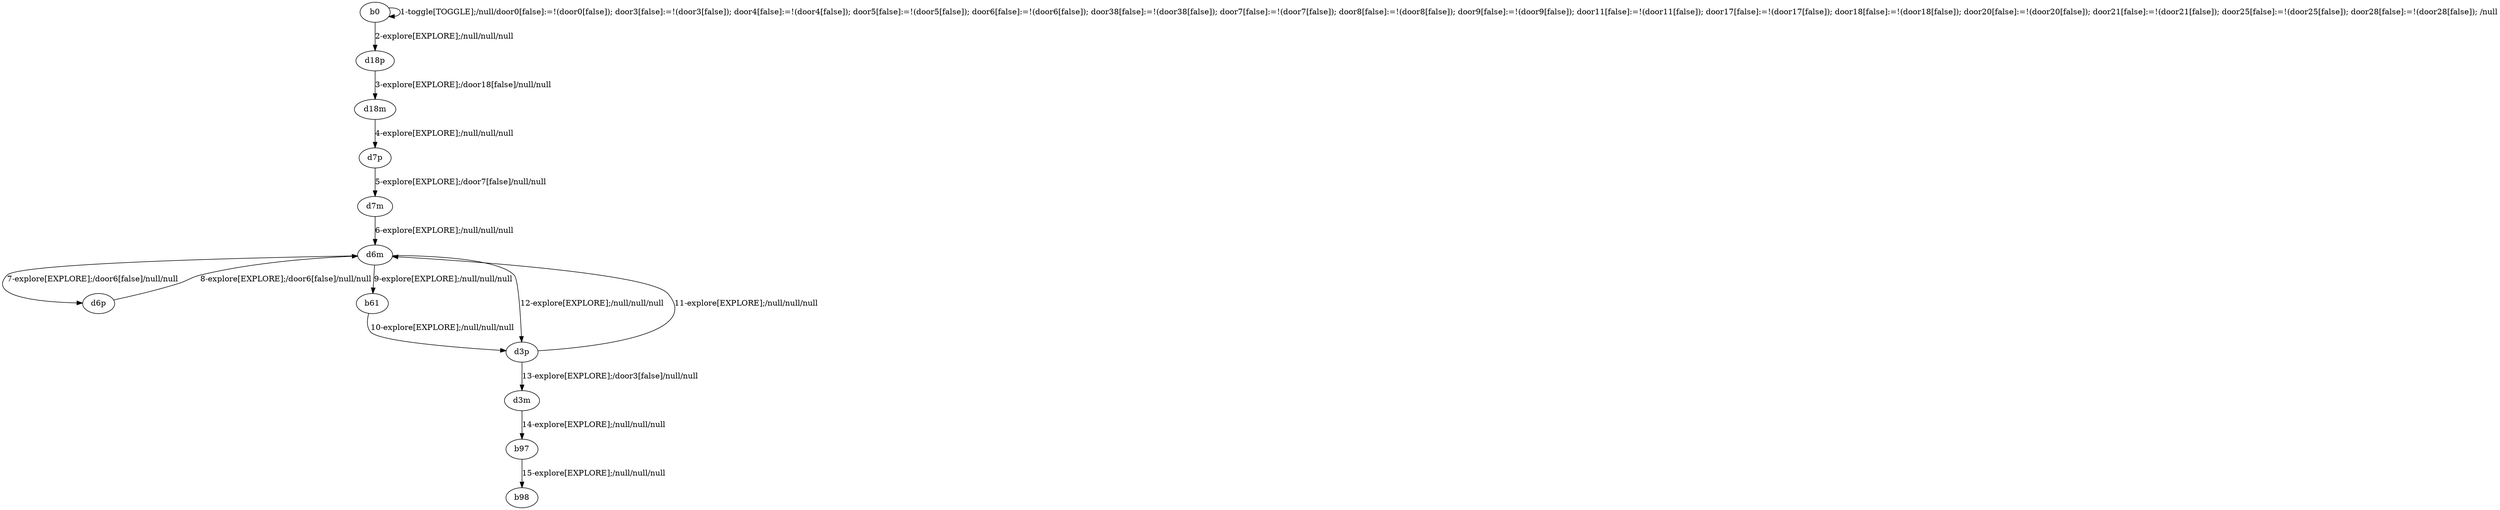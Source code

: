 # Total number of goals covered by this test: 1
# b97 --> b98

digraph g {
"b0" -> "b0" [label = "1-toggle[TOGGLE];/null/door0[false]:=!(door0[false]); door3[false]:=!(door3[false]); door4[false]:=!(door4[false]); door5[false]:=!(door5[false]); door6[false]:=!(door6[false]); door38[false]:=!(door38[false]); door7[false]:=!(door7[false]); door8[false]:=!(door8[false]); door9[false]:=!(door9[false]); door11[false]:=!(door11[false]); door17[false]:=!(door17[false]); door18[false]:=!(door18[false]); door20[false]:=!(door20[false]); door21[false]:=!(door21[false]); door25[false]:=!(door25[false]); door28[false]:=!(door28[false]); /null"];
"b0" -> "d18p" [label = "2-explore[EXPLORE];/null/null/null"];
"d18p" -> "d18m" [label = "3-explore[EXPLORE];/door18[false]/null/null"];
"d18m" -> "d7p" [label = "4-explore[EXPLORE];/null/null/null"];
"d7p" -> "d7m" [label = "5-explore[EXPLORE];/door7[false]/null/null"];
"d7m" -> "d6m" [label = "6-explore[EXPLORE];/null/null/null"];
"d6m" -> "d6p" [label = "7-explore[EXPLORE];/door6[false]/null/null"];
"d6p" -> "d6m" [label = "8-explore[EXPLORE];/door6[false]/null/null"];
"d6m" -> "b61" [label = "9-explore[EXPLORE];/null/null/null"];
"b61" -> "d3p" [label = "10-explore[EXPLORE];/null/null/null"];
"d3p" -> "d6m" [label = "11-explore[EXPLORE];/null/null/null"];
"d6m" -> "d3p" [label = "12-explore[EXPLORE];/null/null/null"];
"d3p" -> "d3m" [label = "13-explore[EXPLORE];/door3[false]/null/null"];
"d3m" -> "b97" [label = "14-explore[EXPLORE];/null/null/null"];
"b97" -> "b98" [label = "15-explore[EXPLORE];/null/null/null"];
}
